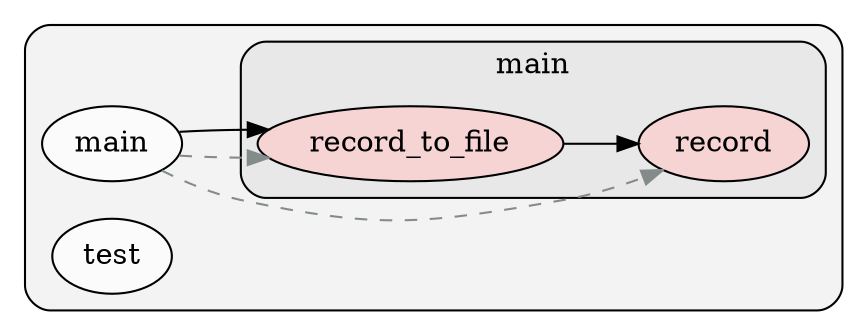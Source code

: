 digraph G {
    graph [rankdir=LR, clusterrank="local"];
    subgraph cluster_G {

        graph [style="filled,rounded", fillcolor="#80808018", label=""];
        main [label="main", style="filled", fillcolor="#ffffffb2", fontcolor="#000000", group="0"];
        test [label="test", style="filled", fillcolor="#ffffffb2", fontcolor="#000000", group="1"];
        subgraph cluster_main {

            graph [style="filled,rounded", fillcolor="#80808018", label="main"];
            main__record [label="record", style="filled", fillcolor="#feccccb2", fontcolor="#000000", group="0"];
            main__record_to_file [label="record_to_file", style="filled", fillcolor="#feccccb2", fontcolor="#000000", group="0"];
        }
    }
        main -> main__record_to_file [style="dashed",  color="#838b8b"];
        main -> main__record [style="dashed",  color="#838b8b"];
        main -> main__record_to_file [style="solid",  color="#000000"];
        main__record_to_file -> main__record [style="solid",  color="#000000"];
    }
